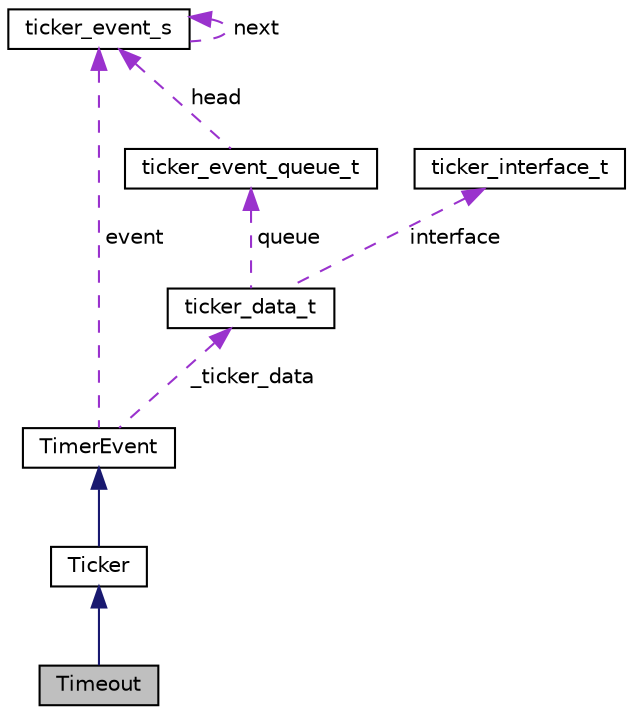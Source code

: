 digraph "Timeout"
{
 // LATEX_PDF_SIZE
  edge [fontname="Helvetica",fontsize="10",labelfontname="Helvetica",labelfontsize="10"];
  node [fontname="Helvetica",fontsize="10",shape=record];
  Node1 [label="Timeout",height=0.2,width=0.4,color="black", fillcolor="grey75", style="filled", fontcolor="black",tooltip=" "];
  Node2 -> Node1 [dir="back",color="midnightblue",fontsize="10",style="solid",fontname="Helvetica"];
  Node2 [label="Ticker",height=0.2,width=0.4,color="black", fillcolor="white", style="filled",URL="$classmbed_1_1_ticker.html",tooltip=" "];
  Node3 -> Node2 [dir="back",color="midnightblue",fontsize="10",style="solid",fontname="Helvetica"];
  Node3 [label="TimerEvent",height=0.2,width=0.4,color="black", fillcolor="white", style="filled",URL="$classmbed_1_1_timer_event.html",tooltip=" "];
  Node4 -> Node3 [dir="back",color="darkorchid3",fontsize="10",style="dashed",label=" event" ,fontname="Helvetica"];
  Node4 [label="ticker_event_s",height=0.2,width=0.4,color="black", fillcolor="white", style="filled",URL="$structticker__event__s.html",tooltip=" "];
  Node4 -> Node4 [dir="back",color="darkorchid3",fontsize="10",style="dashed",label=" next" ,fontname="Helvetica"];
  Node5 -> Node3 [dir="back",color="darkorchid3",fontsize="10",style="dashed",label=" _ticker_data" ,fontname="Helvetica"];
  Node5 [label="ticker_data_t",height=0.2,width=0.4,color="black", fillcolor="white", style="filled",URL="$structticker__data__t.html",tooltip=" "];
  Node6 -> Node5 [dir="back",color="darkorchid3",fontsize="10",style="dashed",label=" interface" ,fontname="Helvetica"];
  Node6 [label="ticker_interface_t",height=0.2,width=0.4,color="black", fillcolor="white", style="filled",URL="$structticker__interface__t.html",tooltip=" "];
  Node7 -> Node5 [dir="back",color="darkorchid3",fontsize="10",style="dashed",label=" queue" ,fontname="Helvetica"];
  Node7 [label="ticker_event_queue_t",height=0.2,width=0.4,color="black", fillcolor="white", style="filled",URL="$structticker__event__queue__t.html",tooltip=" "];
  Node4 -> Node7 [dir="back",color="darkorchid3",fontsize="10",style="dashed",label=" head" ,fontname="Helvetica"];
}
